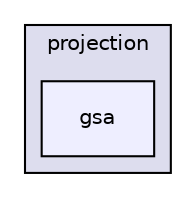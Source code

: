 digraph "java/broad/projection/gsa" {
  compound=true
  node [ fontsize="10", fontname="Helvetica"];
  edge [ labelfontsize="10", labelfontname="Helvetica"];
  subgraph clusterdir_c5315dc1b8df50971c1bb116d47fa350 {
    graph [ bgcolor="#ddddee", pencolor="black", label="projection" fontname="Helvetica", fontsize="10", URL="dir_c5315dc1b8df50971c1bb116d47fa350.html"]
  dir_22b31a72d531d083c58d6319adb0b504 [shape=box, label="gsa", style="filled", fillcolor="#eeeeff", pencolor="black", URL="dir_22b31a72d531d083c58d6319adb0b504.html"];
  }
}
